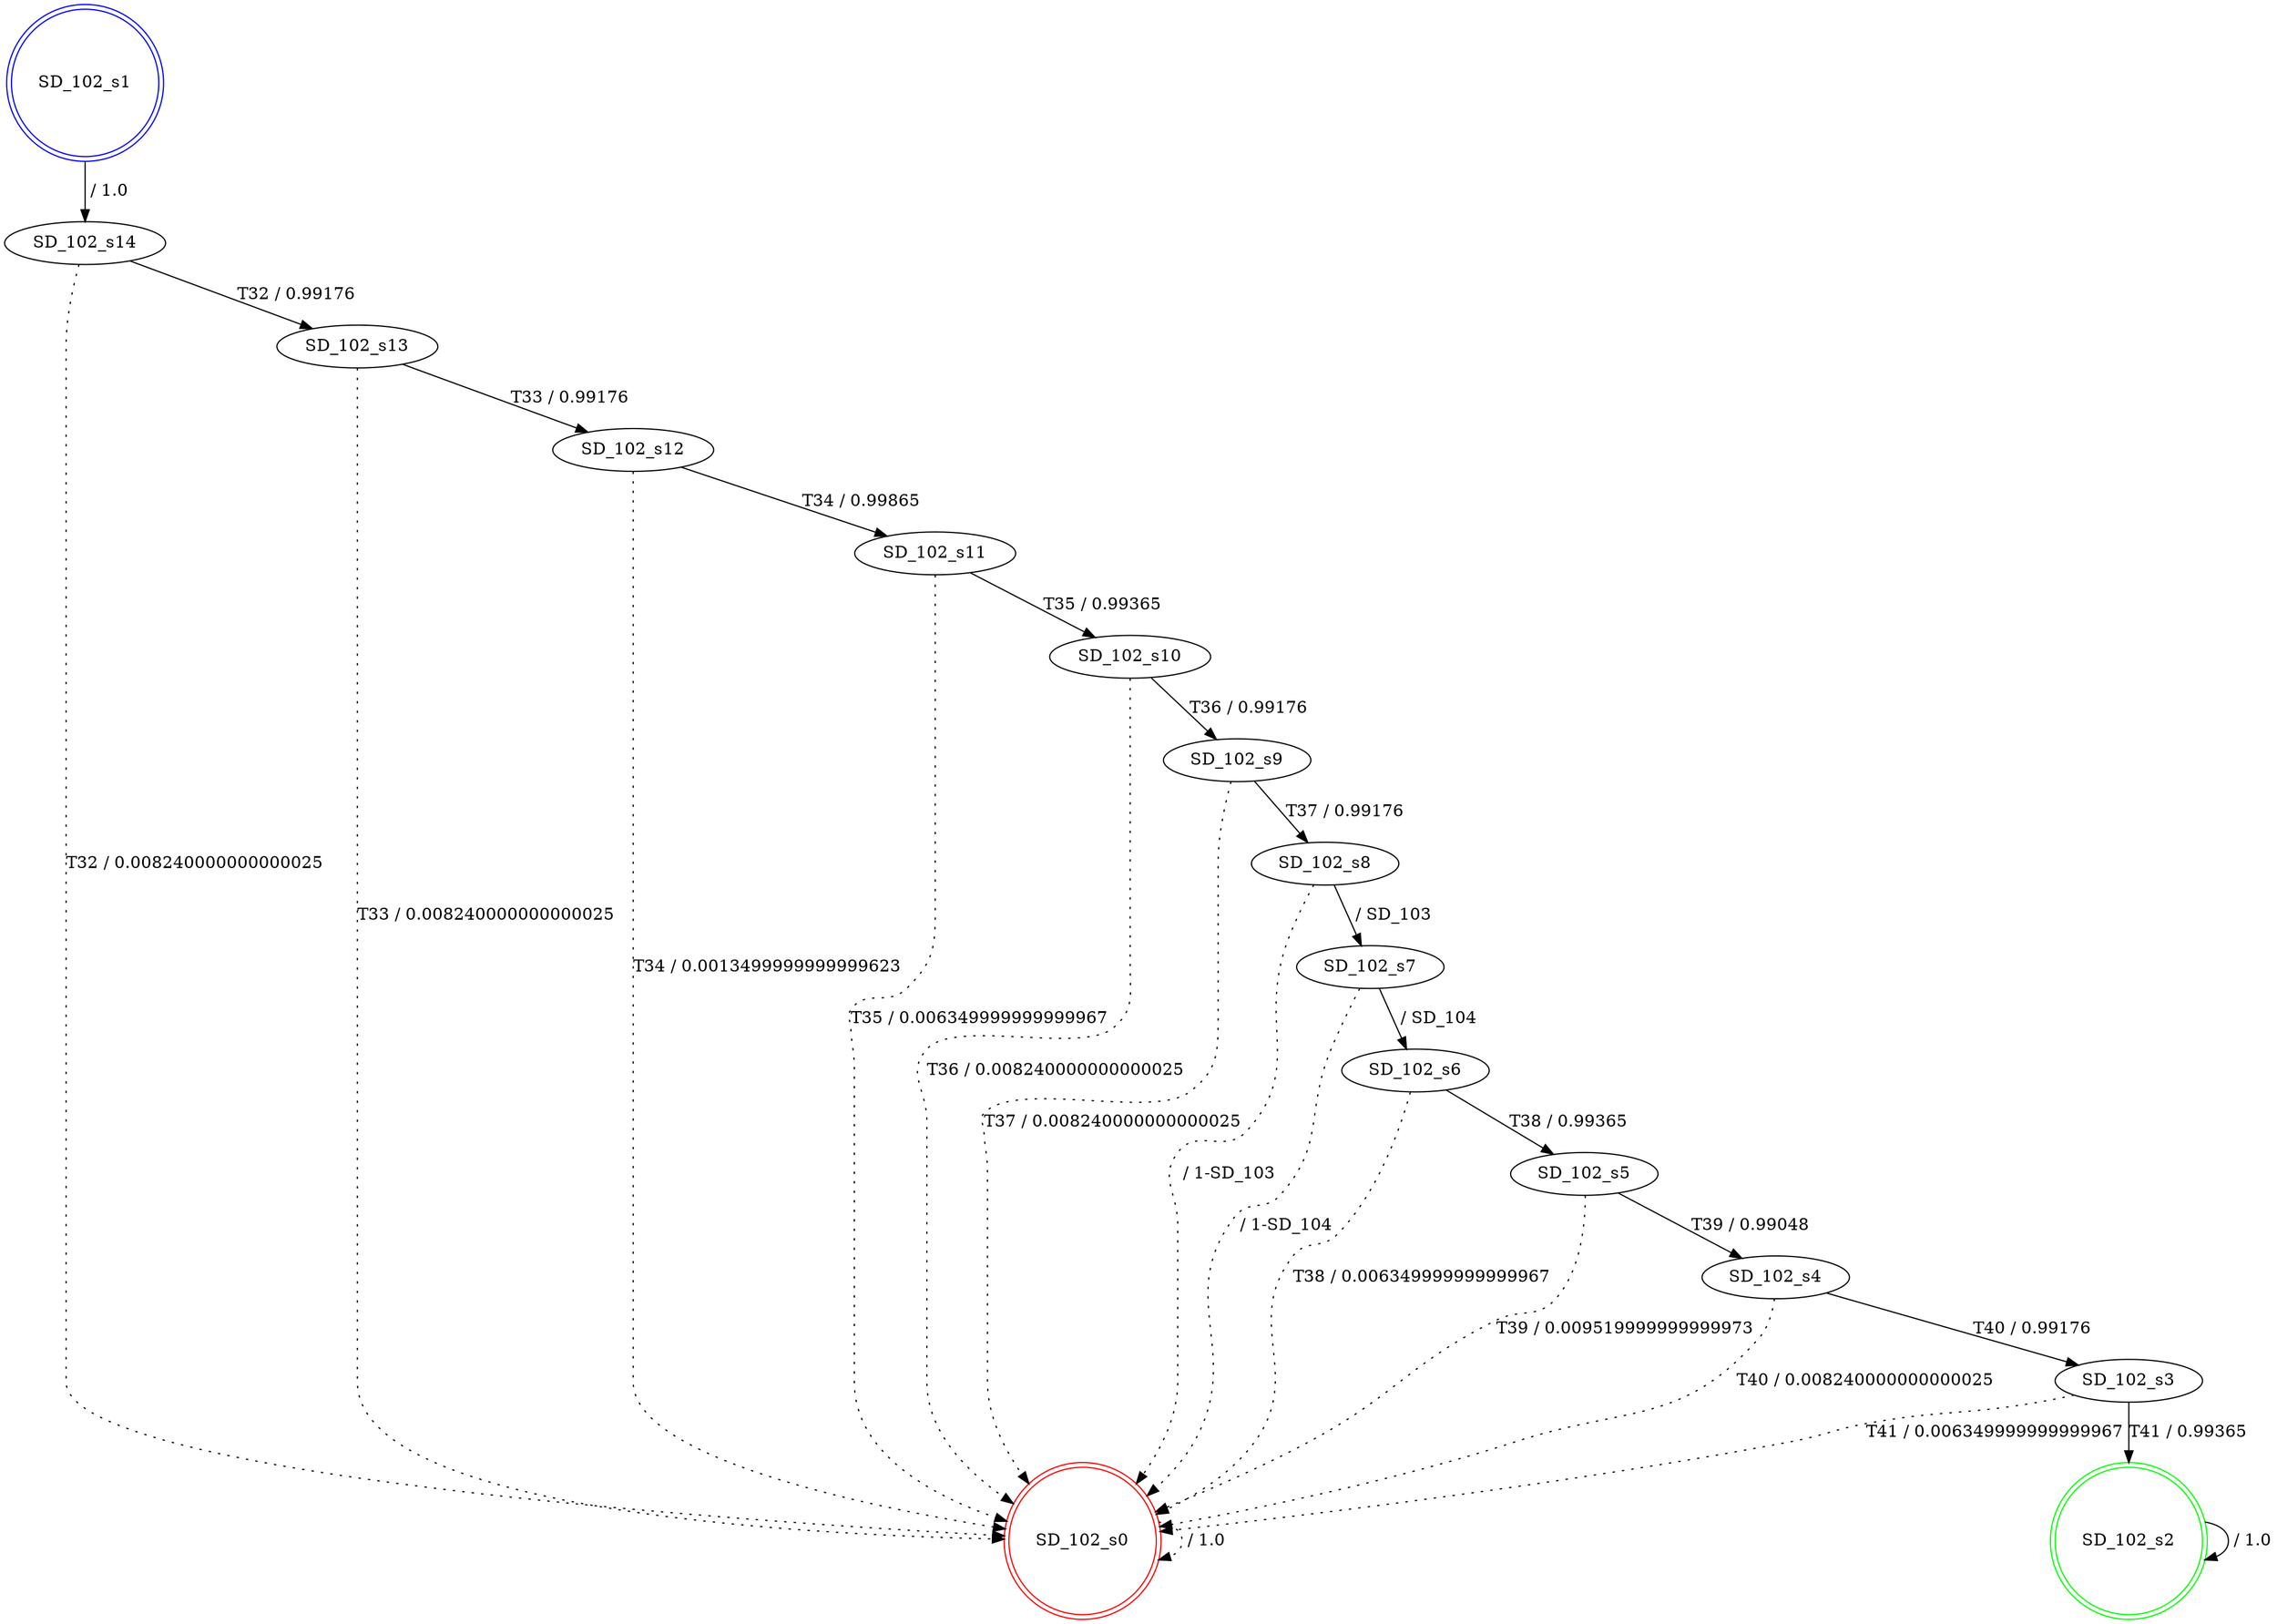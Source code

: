 digraph graphname {
SD_102_s0 [label="SD_102_s0",color=red,shape=doublecircle ];
SD_102_s1 [label="SD_102_s1",color=blue,shape=doublecircle ];
SD_102_s2 [label="SD_102_s2",color=green,shape=doublecircle ];
SD_102_s3 [label="SD_102_s3" ];
SD_102_s4 [label="SD_102_s4" ];
SD_102_s5 [label="SD_102_s5" ];
SD_102_s6 [label="SD_102_s6" ];
SD_102_s7 [label="SD_102_s7" ];
SD_102_s8 [label="SD_102_s8" ];
SD_102_s9 [label="SD_102_s9" ];
SD_102_s10 [label="SD_102_s10" ];
SD_102_s11 [label="SD_102_s11" ];
SD_102_s12 [label="SD_102_s12" ];
SD_102_s13 [label="SD_102_s13" ];
SD_102_s14 [label="SD_102_s14" ];
SD_102_s0 -> SD_102_s0 [label=" / 1.0", style=dotted];
SD_102_s1 -> SD_102_s14 [label=" / 1.0"];
SD_102_s2 -> SD_102_s2 [label=" / 1.0"];
SD_102_s3 -> SD_102_s2 [label="T41 / 0.99365"];
SD_102_s3 -> SD_102_s0 [label="T41 / 0.006349999999999967", style=dotted];
SD_102_s4 -> SD_102_s3 [label="T40 / 0.99176"];
SD_102_s4 -> SD_102_s0 [label="T40 / 0.008240000000000025", style=dotted];
SD_102_s5 -> SD_102_s4 [label="T39 / 0.99048"];
SD_102_s5 -> SD_102_s0 [label="T39 / 0.009519999999999973", style=dotted];
SD_102_s6 -> SD_102_s5 [label="T38 / 0.99365"];
SD_102_s6 -> SD_102_s0 [label="T38 / 0.006349999999999967", style=dotted];
SD_102_s7 -> SD_102_s6 [label=" / SD_104"];
SD_102_s7 -> SD_102_s0 [label=" / 1-SD_104", style=dotted];
SD_102_s8 -> SD_102_s7 [label=" / SD_103"];
SD_102_s8 -> SD_102_s0 [label=" / 1-SD_103", style=dotted];
SD_102_s9 -> SD_102_s8 [label="T37 / 0.99176"];
SD_102_s9 -> SD_102_s0 [label="T37 / 0.008240000000000025", style=dotted];
SD_102_s10 -> SD_102_s9 [label="T36 / 0.99176"];
SD_102_s10 -> SD_102_s0 [label="T36 / 0.008240000000000025", style=dotted];
SD_102_s11 -> SD_102_s10 [label="T35 / 0.99365"];
SD_102_s11 -> SD_102_s0 [label="T35 / 0.006349999999999967", style=dotted];
SD_102_s12 -> SD_102_s11 [label="T34 / 0.99865"];
SD_102_s12 -> SD_102_s0 [label="T34 / 0.0013499999999999623", style=dotted];
SD_102_s13 -> SD_102_s12 [label="T33 / 0.99176"];
SD_102_s13 -> SD_102_s0 [label="T33 / 0.008240000000000025", style=dotted];
SD_102_s14 -> SD_102_s13 [label="T32 / 0.99176"];
SD_102_s14 -> SD_102_s0 [label="T32 / 0.008240000000000025", style=dotted];
}